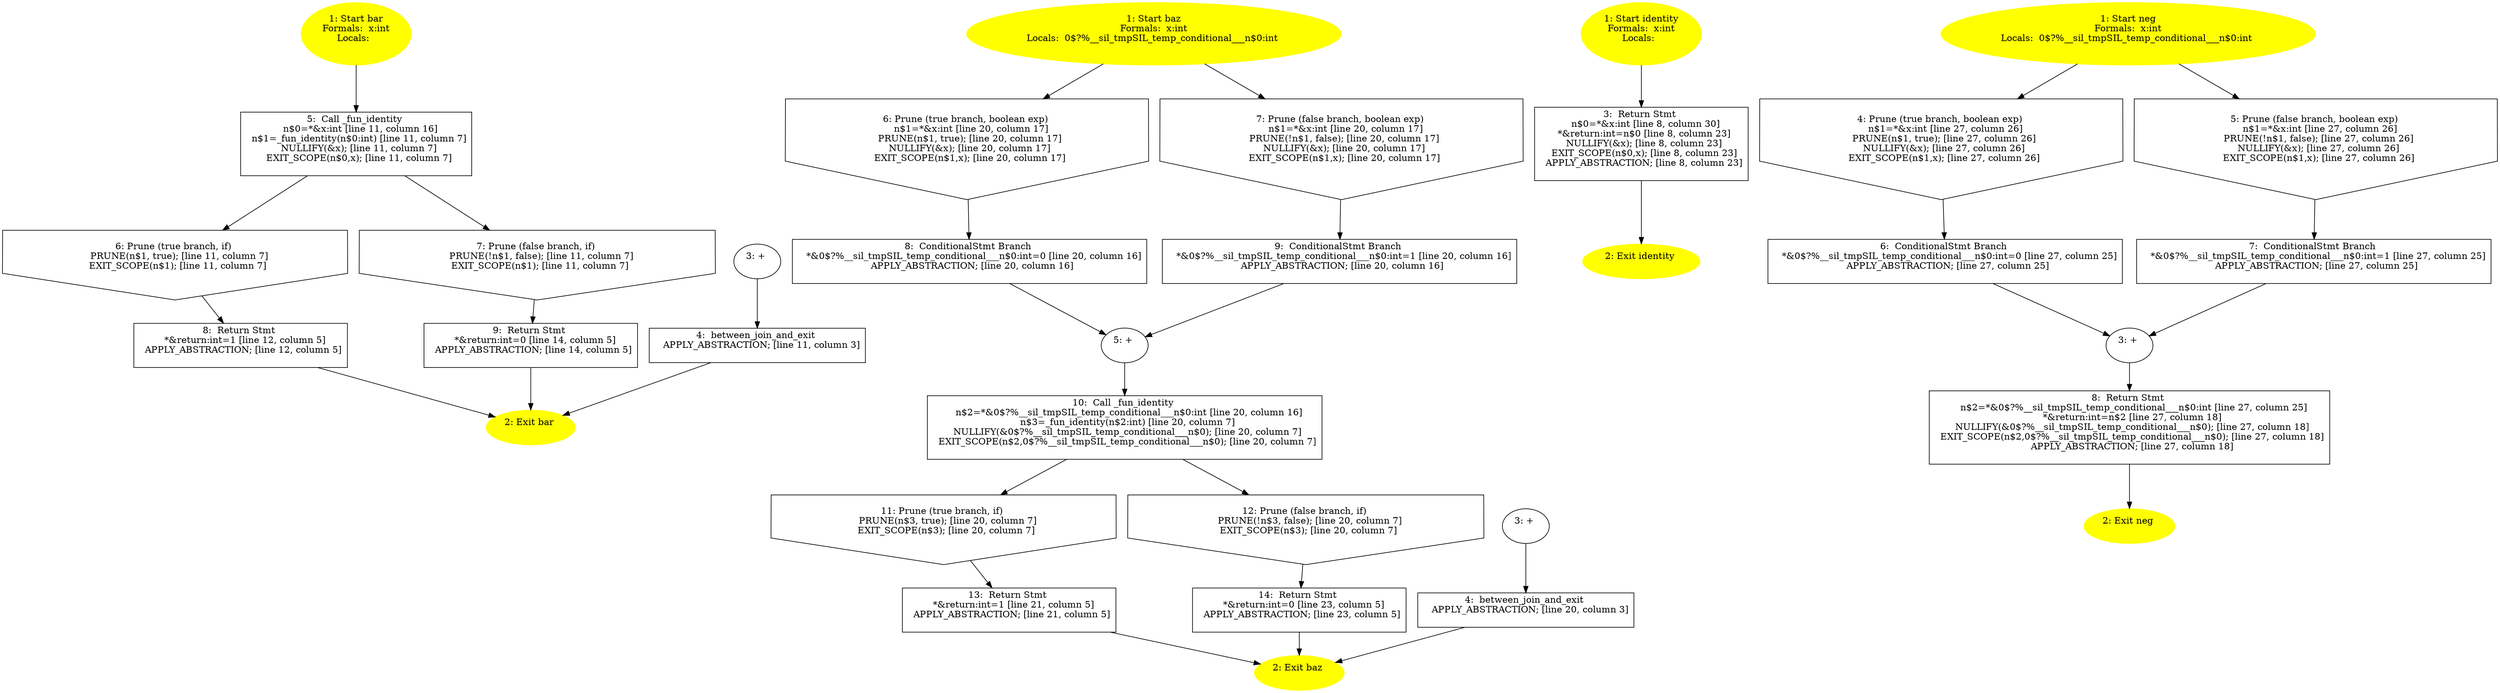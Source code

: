 /* @generated */
digraph cfg {
"bar.37b51d194a7513e45b56f6524f2d51f2_1" [label="1: Start bar\nFormals:  x:int\nLocals:  \n  " color=yellow style=filled]
	

	 "bar.37b51d194a7513e45b56f6524f2d51f2_1" -> "bar.37b51d194a7513e45b56f6524f2d51f2_5" ;
"bar.37b51d194a7513e45b56f6524f2d51f2_2" [label="2: Exit bar \n  " color=yellow style=filled]
	

"bar.37b51d194a7513e45b56f6524f2d51f2_3" [label="3: + \n  " ]
	

	 "bar.37b51d194a7513e45b56f6524f2d51f2_3" -> "bar.37b51d194a7513e45b56f6524f2d51f2_4" ;
"bar.37b51d194a7513e45b56f6524f2d51f2_4" [label="4:  between_join_and_exit \n   APPLY_ABSTRACTION; [line 11, column 3]\n " shape="box"]
	

	 "bar.37b51d194a7513e45b56f6524f2d51f2_4" -> "bar.37b51d194a7513e45b56f6524f2d51f2_2" ;
"bar.37b51d194a7513e45b56f6524f2d51f2_5" [label="5:  Call _fun_identity \n   n$0=*&x:int [line 11, column 16]\n  n$1=_fun_identity(n$0:int) [line 11, column 7]\n  NULLIFY(&x); [line 11, column 7]\n  EXIT_SCOPE(n$0,x); [line 11, column 7]\n " shape="box"]
	

	 "bar.37b51d194a7513e45b56f6524f2d51f2_5" -> "bar.37b51d194a7513e45b56f6524f2d51f2_6" ;
	 "bar.37b51d194a7513e45b56f6524f2d51f2_5" -> "bar.37b51d194a7513e45b56f6524f2d51f2_7" ;
"bar.37b51d194a7513e45b56f6524f2d51f2_6" [label="6: Prune (true branch, if) \n   PRUNE(n$1, true); [line 11, column 7]\n  EXIT_SCOPE(n$1); [line 11, column 7]\n " shape="invhouse"]
	

	 "bar.37b51d194a7513e45b56f6524f2d51f2_6" -> "bar.37b51d194a7513e45b56f6524f2d51f2_8" ;
"bar.37b51d194a7513e45b56f6524f2d51f2_7" [label="7: Prune (false branch, if) \n   PRUNE(!n$1, false); [line 11, column 7]\n  EXIT_SCOPE(n$1); [line 11, column 7]\n " shape="invhouse"]
	

	 "bar.37b51d194a7513e45b56f6524f2d51f2_7" -> "bar.37b51d194a7513e45b56f6524f2d51f2_9" ;
"bar.37b51d194a7513e45b56f6524f2d51f2_8" [label="8:  Return Stmt \n   *&return:int=1 [line 12, column 5]\n  APPLY_ABSTRACTION; [line 12, column 5]\n " shape="box"]
	

	 "bar.37b51d194a7513e45b56f6524f2d51f2_8" -> "bar.37b51d194a7513e45b56f6524f2d51f2_2" ;
"bar.37b51d194a7513e45b56f6524f2d51f2_9" [label="9:  Return Stmt \n   *&return:int=0 [line 14, column 5]\n  APPLY_ABSTRACTION; [line 14, column 5]\n " shape="box"]
	

	 "bar.37b51d194a7513e45b56f6524f2d51f2_9" -> "bar.37b51d194a7513e45b56f6524f2d51f2_2" ;
"baz.73feffa4b7f6bb68e44cf984c85f6e88_1" [label="1: Start baz\nFormals:  x:int\nLocals:  0$?%__sil_tmpSIL_temp_conditional___n$0:int \n  " color=yellow style=filled]
	

	 "baz.73feffa4b7f6bb68e44cf984c85f6e88_1" -> "baz.73feffa4b7f6bb68e44cf984c85f6e88_6" ;
	 "baz.73feffa4b7f6bb68e44cf984c85f6e88_1" -> "baz.73feffa4b7f6bb68e44cf984c85f6e88_7" ;
"baz.73feffa4b7f6bb68e44cf984c85f6e88_2" [label="2: Exit baz \n  " color=yellow style=filled]
	

"baz.73feffa4b7f6bb68e44cf984c85f6e88_3" [label="3: + \n  " ]
	

	 "baz.73feffa4b7f6bb68e44cf984c85f6e88_3" -> "baz.73feffa4b7f6bb68e44cf984c85f6e88_4" ;
"baz.73feffa4b7f6bb68e44cf984c85f6e88_4" [label="4:  between_join_and_exit \n   APPLY_ABSTRACTION; [line 20, column 3]\n " shape="box"]
	

	 "baz.73feffa4b7f6bb68e44cf984c85f6e88_4" -> "baz.73feffa4b7f6bb68e44cf984c85f6e88_2" ;
"baz.73feffa4b7f6bb68e44cf984c85f6e88_5" [label="5: + \n  " ]
	

	 "baz.73feffa4b7f6bb68e44cf984c85f6e88_5" -> "baz.73feffa4b7f6bb68e44cf984c85f6e88_10" ;
"baz.73feffa4b7f6bb68e44cf984c85f6e88_6" [label="6: Prune (true branch, boolean exp) \n   n$1=*&x:int [line 20, column 17]\n  PRUNE(n$1, true); [line 20, column 17]\n  NULLIFY(&x); [line 20, column 17]\n  EXIT_SCOPE(n$1,x); [line 20, column 17]\n " shape="invhouse"]
	

	 "baz.73feffa4b7f6bb68e44cf984c85f6e88_6" -> "baz.73feffa4b7f6bb68e44cf984c85f6e88_8" ;
"baz.73feffa4b7f6bb68e44cf984c85f6e88_7" [label="7: Prune (false branch, boolean exp) \n   n$1=*&x:int [line 20, column 17]\n  PRUNE(!n$1, false); [line 20, column 17]\n  NULLIFY(&x); [line 20, column 17]\n  EXIT_SCOPE(n$1,x); [line 20, column 17]\n " shape="invhouse"]
	

	 "baz.73feffa4b7f6bb68e44cf984c85f6e88_7" -> "baz.73feffa4b7f6bb68e44cf984c85f6e88_9" ;
"baz.73feffa4b7f6bb68e44cf984c85f6e88_8" [label="8:  ConditionalStmt Branch \n   *&0$?%__sil_tmpSIL_temp_conditional___n$0:int=0 [line 20, column 16]\n  APPLY_ABSTRACTION; [line 20, column 16]\n " shape="box"]
	

	 "baz.73feffa4b7f6bb68e44cf984c85f6e88_8" -> "baz.73feffa4b7f6bb68e44cf984c85f6e88_5" ;
"baz.73feffa4b7f6bb68e44cf984c85f6e88_9" [label="9:  ConditionalStmt Branch \n   *&0$?%__sil_tmpSIL_temp_conditional___n$0:int=1 [line 20, column 16]\n  APPLY_ABSTRACTION; [line 20, column 16]\n " shape="box"]
	

	 "baz.73feffa4b7f6bb68e44cf984c85f6e88_9" -> "baz.73feffa4b7f6bb68e44cf984c85f6e88_5" ;
"baz.73feffa4b7f6bb68e44cf984c85f6e88_10" [label="10:  Call _fun_identity \n   n$2=*&0$?%__sil_tmpSIL_temp_conditional___n$0:int [line 20, column 16]\n  n$3=_fun_identity(n$2:int) [line 20, column 7]\n  NULLIFY(&0$?%__sil_tmpSIL_temp_conditional___n$0); [line 20, column 7]\n  EXIT_SCOPE(n$2,0$?%__sil_tmpSIL_temp_conditional___n$0); [line 20, column 7]\n " shape="box"]
	

	 "baz.73feffa4b7f6bb68e44cf984c85f6e88_10" -> "baz.73feffa4b7f6bb68e44cf984c85f6e88_11" ;
	 "baz.73feffa4b7f6bb68e44cf984c85f6e88_10" -> "baz.73feffa4b7f6bb68e44cf984c85f6e88_12" ;
"baz.73feffa4b7f6bb68e44cf984c85f6e88_11" [label="11: Prune (true branch, if) \n   PRUNE(n$3, true); [line 20, column 7]\n  EXIT_SCOPE(n$3); [line 20, column 7]\n " shape="invhouse"]
	

	 "baz.73feffa4b7f6bb68e44cf984c85f6e88_11" -> "baz.73feffa4b7f6bb68e44cf984c85f6e88_13" ;
"baz.73feffa4b7f6bb68e44cf984c85f6e88_12" [label="12: Prune (false branch, if) \n   PRUNE(!n$3, false); [line 20, column 7]\n  EXIT_SCOPE(n$3); [line 20, column 7]\n " shape="invhouse"]
	

	 "baz.73feffa4b7f6bb68e44cf984c85f6e88_12" -> "baz.73feffa4b7f6bb68e44cf984c85f6e88_14" ;
"baz.73feffa4b7f6bb68e44cf984c85f6e88_13" [label="13:  Return Stmt \n   *&return:int=1 [line 21, column 5]\n  APPLY_ABSTRACTION; [line 21, column 5]\n " shape="box"]
	

	 "baz.73feffa4b7f6bb68e44cf984c85f6e88_13" -> "baz.73feffa4b7f6bb68e44cf984c85f6e88_2" ;
"baz.73feffa4b7f6bb68e44cf984c85f6e88_14" [label="14:  Return Stmt \n   *&return:int=0 [line 23, column 5]\n  APPLY_ABSTRACTION; [line 23, column 5]\n " shape="box"]
	

	 "baz.73feffa4b7f6bb68e44cf984c85f6e88_14" -> "baz.73feffa4b7f6bb68e44cf984c85f6e88_2" ;
"identity.ff483d1ff591898a9942916050d2ca3f_1" [label="1: Start identity\nFormals:  x:int\nLocals:  \n  " color=yellow style=filled]
	

	 "identity.ff483d1ff591898a9942916050d2ca3f_1" -> "identity.ff483d1ff591898a9942916050d2ca3f_3" ;
"identity.ff483d1ff591898a9942916050d2ca3f_2" [label="2: Exit identity \n  " color=yellow style=filled]
	

"identity.ff483d1ff591898a9942916050d2ca3f_3" [label="3:  Return Stmt \n   n$0=*&x:int [line 8, column 30]\n  *&return:int=n$0 [line 8, column 23]\n  NULLIFY(&x); [line 8, column 23]\n  EXIT_SCOPE(n$0,x); [line 8, column 23]\n  APPLY_ABSTRACTION; [line 8, column 23]\n " shape="box"]
	

	 "identity.ff483d1ff591898a9942916050d2ca3f_3" -> "identity.ff483d1ff591898a9942916050d2ca3f_2" ;
"neg.f24c2c15b9d03797c6874986a8d19516_1" [label="1: Start neg\nFormals:  x:int\nLocals:  0$?%__sil_tmpSIL_temp_conditional___n$0:int \n  " color=yellow style=filled]
	

	 "neg.f24c2c15b9d03797c6874986a8d19516_1" -> "neg.f24c2c15b9d03797c6874986a8d19516_4" ;
	 "neg.f24c2c15b9d03797c6874986a8d19516_1" -> "neg.f24c2c15b9d03797c6874986a8d19516_5" ;
"neg.f24c2c15b9d03797c6874986a8d19516_2" [label="2: Exit neg \n  " color=yellow style=filled]
	

"neg.f24c2c15b9d03797c6874986a8d19516_3" [label="3: + \n  " ]
	

	 "neg.f24c2c15b9d03797c6874986a8d19516_3" -> "neg.f24c2c15b9d03797c6874986a8d19516_8" ;
"neg.f24c2c15b9d03797c6874986a8d19516_4" [label="4: Prune (true branch, boolean exp) \n   n$1=*&x:int [line 27, column 26]\n  PRUNE(n$1, true); [line 27, column 26]\n  NULLIFY(&x); [line 27, column 26]\n  EXIT_SCOPE(n$1,x); [line 27, column 26]\n " shape="invhouse"]
	

	 "neg.f24c2c15b9d03797c6874986a8d19516_4" -> "neg.f24c2c15b9d03797c6874986a8d19516_6" ;
"neg.f24c2c15b9d03797c6874986a8d19516_5" [label="5: Prune (false branch, boolean exp) \n   n$1=*&x:int [line 27, column 26]\n  PRUNE(!n$1, false); [line 27, column 26]\n  NULLIFY(&x); [line 27, column 26]\n  EXIT_SCOPE(n$1,x); [line 27, column 26]\n " shape="invhouse"]
	

	 "neg.f24c2c15b9d03797c6874986a8d19516_5" -> "neg.f24c2c15b9d03797c6874986a8d19516_7" ;
"neg.f24c2c15b9d03797c6874986a8d19516_6" [label="6:  ConditionalStmt Branch \n   *&0$?%__sil_tmpSIL_temp_conditional___n$0:int=0 [line 27, column 25]\n  APPLY_ABSTRACTION; [line 27, column 25]\n " shape="box"]
	

	 "neg.f24c2c15b9d03797c6874986a8d19516_6" -> "neg.f24c2c15b9d03797c6874986a8d19516_3" ;
"neg.f24c2c15b9d03797c6874986a8d19516_7" [label="7:  ConditionalStmt Branch \n   *&0$?%__sil_tmpSIL_temp_conditional___n$0:int=1 [line 27, column 25]\n  APPLY_ABSTRACTION; [line 27, column 25]\n " shape="box"]
	

	 "neg.f24c2c15b9d03797c6874986a8d19516_7" -> "neg.f24c2c15b9d03797c6874986a8d19516_3" ;
"neg.f24c2c15b9d03797c6874986a8d19516_8" [label="8:  Return Stmt \n   n$2=*&0$?%__sil_tmpSIL_temp_conditional___n$0:int [line 27, column 25]\n  *&return:int=n$2 [line 27, column 18]\n  NULLIFY(&0$?%__sil_tmpSIL_temp_conditional___n$0); [line 27, column 18]\n  EXIT_SCOPE(n$2,0$?%__sil_tmpSIL_temp_conditional___n$0); [line 27, column 18]\n  APPLY_ABSTRACTION; [line 27, column 18]\n " shape="box"]
	

	 "neg.f24c2c15b9d03797c6874986a8d19516_8" -> "neg.f24c2c15b9d03797c6874986a8d19516_2" ;
}
